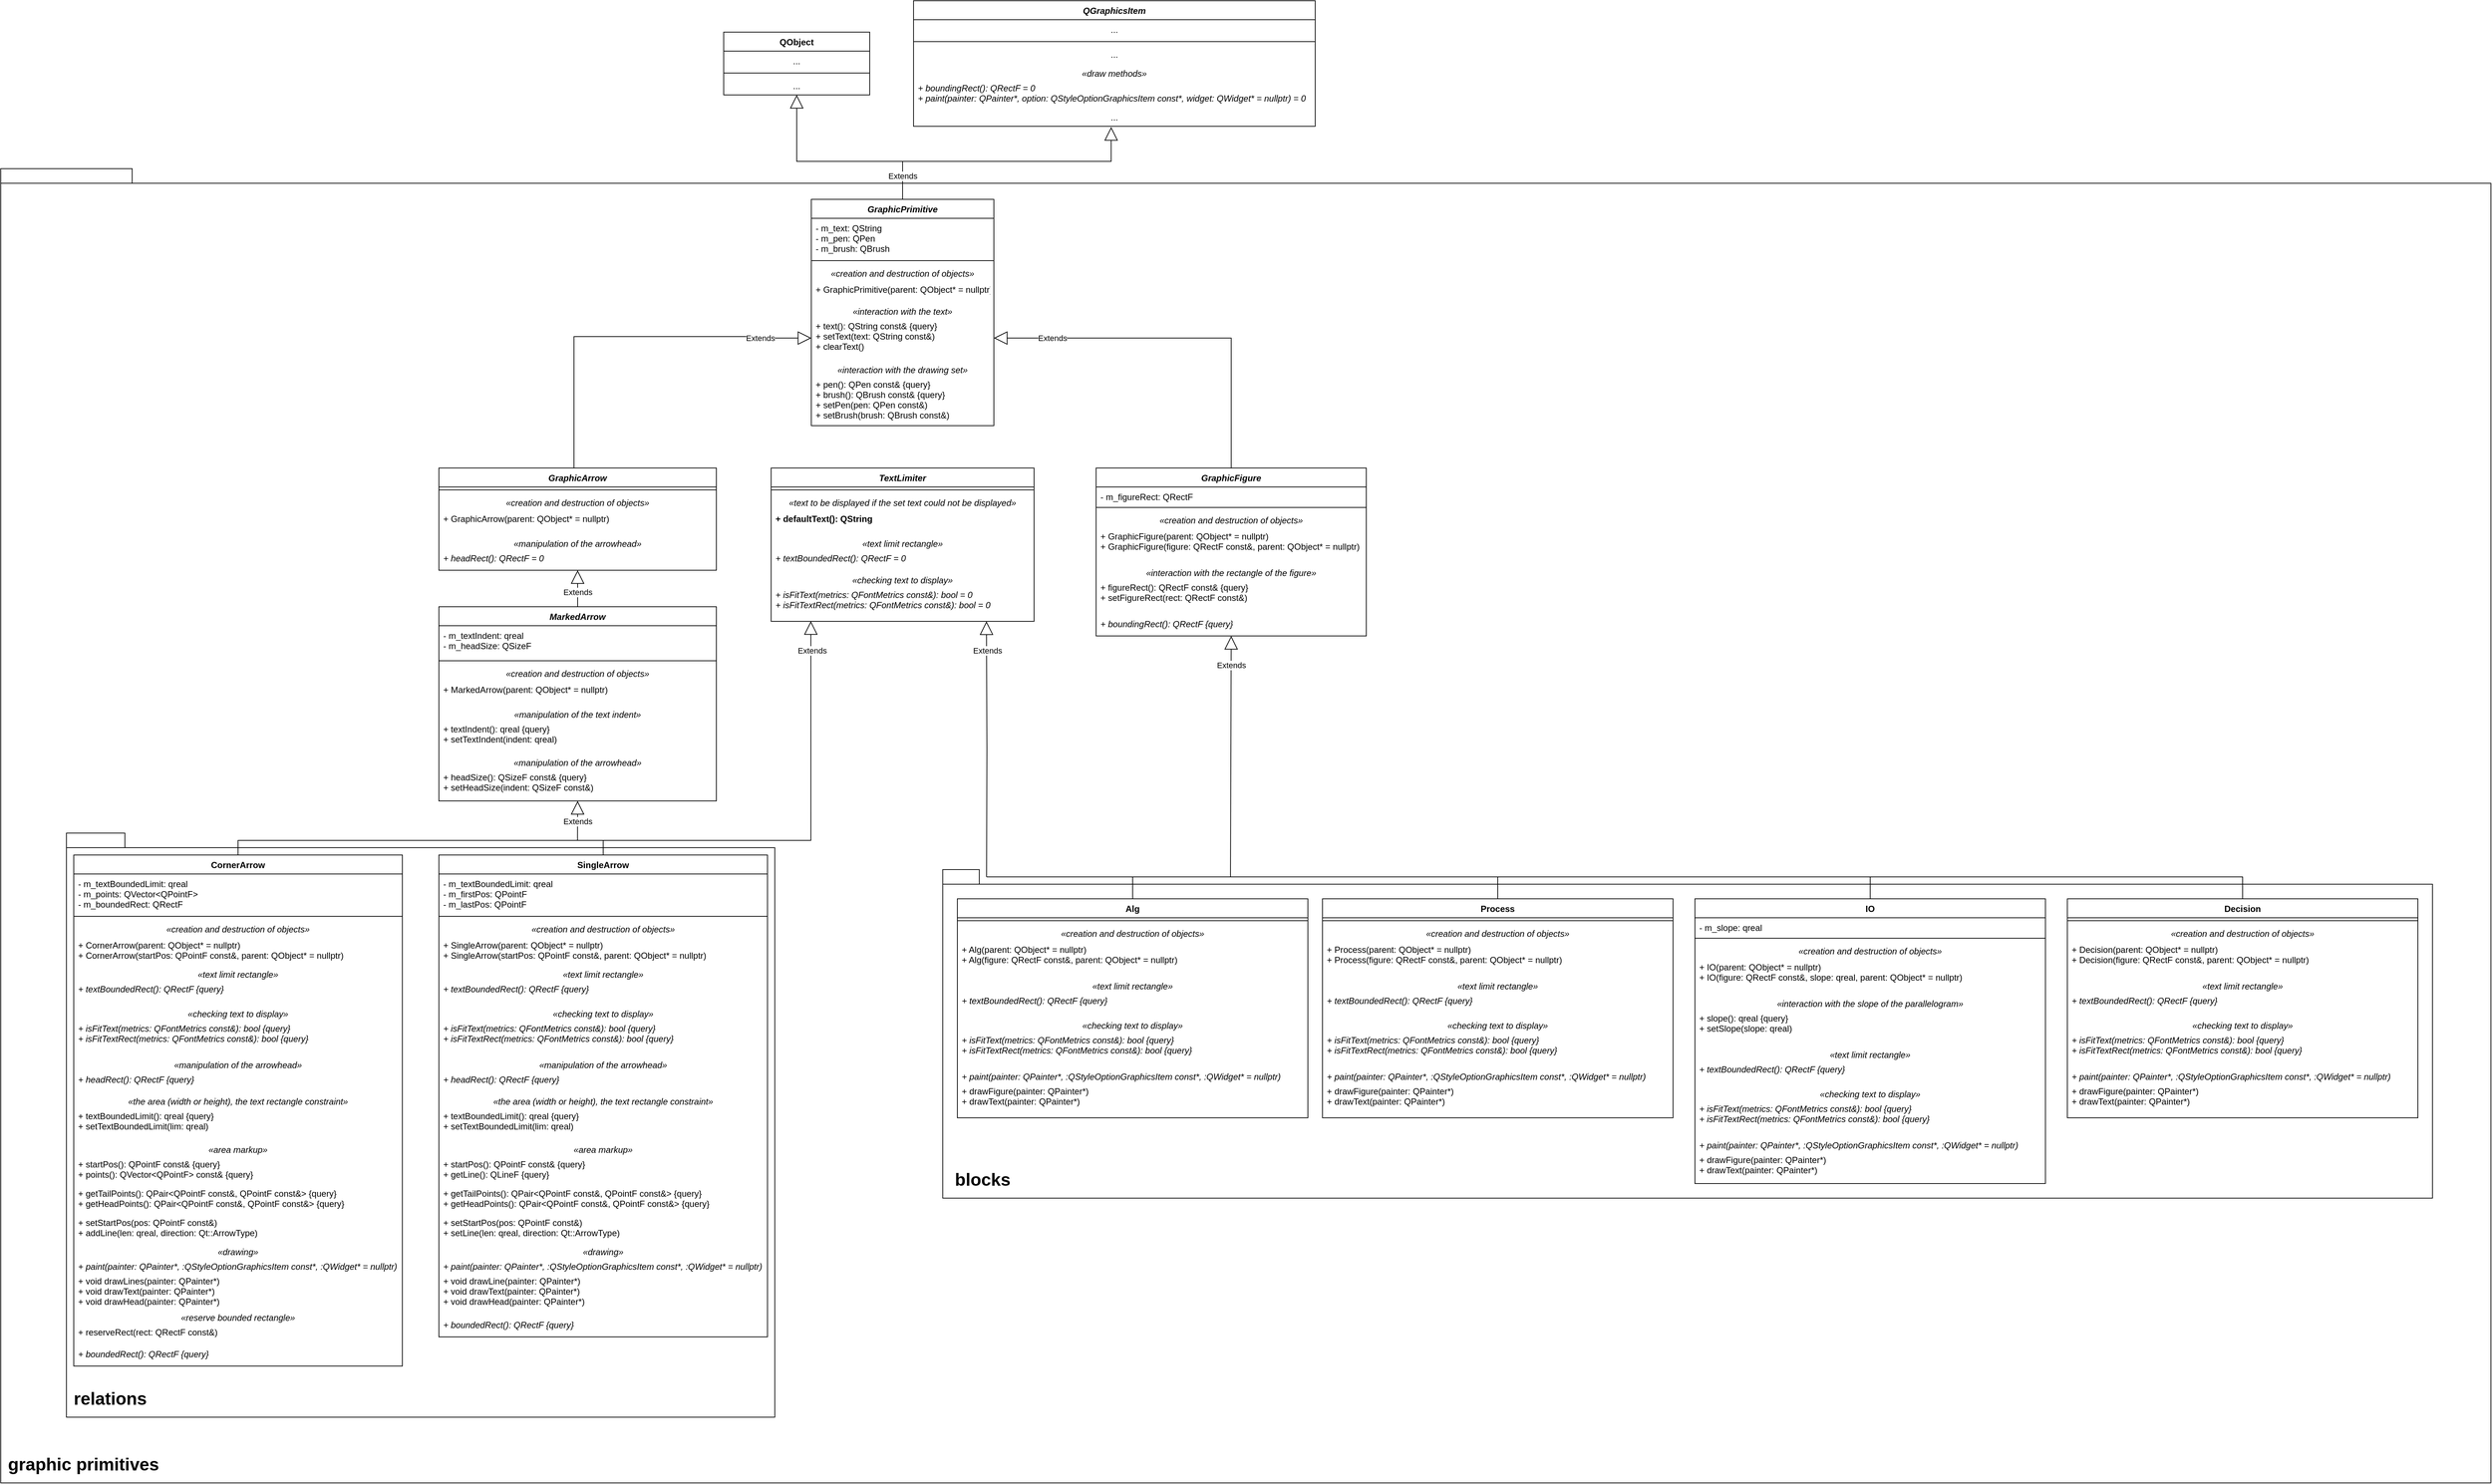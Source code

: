 <mxfile version="17.4.0" type="device"><diagram id="jR3REYUBxA1mMYVtc0mS" name="Page-1"><mxGraphModel dx="2505" dy="-178" grid="1" gridSize="10" guides="1" tooltips="1" connect="1" arrows="1" fold="1" page="1" pageScale="1" pageWidth="850" pageHeight="1100" math="0" shadow="0"><root><mxCell id="0"/><mxCell id="1" parent="0"/><mxCell id="wJDbkdJYyZxehbyzT4NF-244" value="graphic primitives" style="shape=folder;fontStyle=1;spacingTop=10;tabWidth=50;tabHeight=20;tabPosition=left;align=left;verticalAlign=bottom;fontSize=24;html=1;spacing=10;" vertex="1" parent="1"><mxGeometry x="-750" y="1710" width="3410" height="1800" as="geometry"/></mxCell><mxCell id="wJDbkdJYyZxehbyzT4NF-243" value="&amp;nbsp;blocks" style="shape=folder;fontStyle=1;spacingTop=10;tabWidth=50;tabHeight=20;tabPosition=left;html=1;align=left;verticalAlign=bottom;fontSize=24;spacing=10;" vertex="1" parent="1"><mxGeometry x="540" y="2670" width="2040" height="450" as="geometry"/></mxCell><mxCell id="wJDbkdJYyZxehbyzT4NF-242" value="relations" style="shape=folder;fontStyle=1;spacingTop=10;tabWidth=50;tabHeight=20;tabPosition=left;align=left;verticalAlign=bottom;fontSize=24;html=1;spacing=10;" vertex="1" parent="1"><mxGeometry x="-660" y="2620" width="970" height="800" as="geometry"/></mxCell><mxCell id="wJDbkdJYyZxehbyzT4NF-1" value="GraphicPrimitive" style="swimlane;fontStyle=3;align=center;verticalAlign=top;childLayout=stackLayout;horizontal=1;startSize=26;horizontalStack=0;resizeParent=1;resizeParentMax=0;resizeLast=0;collapsible=1;marginBottom=0;rounded=0;" vertex="1" parent="1"><mxGeometry x="360" y="1752" width="250" height="310" as="geometry"/></mxCell><mxCell id="wJDbkdJYyZxehbyzT4NF-2" value="- m_text: QString&#xA;- m_pen: QPen&#xA;- m_brush: QBrush&#xA;" style="text;strokeColor=none;fillColor=none;align=left;verticalAlign=top;spacingLeft=4;spacingRight=4;overflow=hidden;rotatable=0;points=[[0,0.5],[1,0.5]];portConstraint=eastwest;rounded=0;" vertex="1" parent="wJDbkdJYyZxehbyzT4NF-1"><mxGeometry y="26" width="250" height="54" as="geometry"/></mxCell><mxCell id="wJDbkdJYyZxehbyzT4NF-3" value="" style="line;strokeWidth=1;fillColor=none;align=left;verticalAlign=middle;spacingTop=-1;spacingLeft=3;spacingRight=3;rotatable=0;labelPosition=right;points=[];portConstraint=eastwest;rounded=0;" vertex="1" parent="wJDbkdJYyZxehbyzT4NF-1"><mxGeometry y="80" width="250" height="8" as="geometry"/></mxCell><mxCell id="wJDbkdJYyZxehbyzT4NF-4" value="«creation and destruction of objects»" style="text;strokeColor=none;fillColor=none;align=center;verticalAlign=top;spacingLeft=4;spacingRight=4;overflow=hidden;rotatable=0;points=[[0,0.5],[1,0.5]];portConstraint=eastwest;fontStyle=2;rounded=0;" vertex="1" parent="wJDbkdJYyZxehbyzT4NF-1"><mxGeometry y="88" width="250" height="22" as="geometry"/></mxCell><mxCell id="wJDbkdJYyZxehbyzT4NF-5" value="+ GraphicPrimitive(parent: QObject* = nullptr)" style="text;strokeColor=none;fillColor=none;align=left;verticalAlign=top;spacingLeft=4;spacingRight=4;overflow=hidden;rotatable=0;points=[[0,0.5],[1,0.5]];portConstraint=eastwest;rounded=0;" vertex="1" parent="wJDbkdJYyZxehbyzT4NF-1"><mxGeometry y="110" width="250" height="30" as="geometry"/></mxCell><mxCell id="wJDbkdJYyZxehbyzT4NF-6" value="«interaction with the text»" style="text;strokeColor=none;fillColor=none;align=center;verticalAlign=top;spacingLeft=4;spacingRight=4;overflow=hidden;rotatable=0;points=[[0,0.5],[1,0.5]];portConstraint=eastwest;fontStyle=2;rounded=0;" vertex="1" parent="wJDbkdJYyZxehbyzT4NF-1"><mxGeometry y="140" width="250" height="20" as="geometry"/></mxCell><mxCell id="wJDbkdJYyZxehbyzT4NF-7" value="+ text(): QString const&amp; {query}&#xA;+ setText(text: QString const&amp;)&#xA;+ clearText()&#xA;" style="text;strokeColor=none;fillColor=none;align=left;verticalAlign=top;spacingLeft=4;spacingRight=4;overflow=hidden;rotatable=0;points=[[0,0.5],[1,0.5]];portConstraint=eastwest;labelPosition=center;verticalLabelPosition=middle;rounded=0;" vertex="1" parent="wJDbkdJYyZxehbyzT4NF-1"><mxGeometry y="160" width="250" height="60" as="geometry"/></mxCell><mxCell id="wJDbkdJYyZxehbyzT4NF-8" value="«interaction with the drawing set»" style="text;strokeColor=none;fillColor=none;align=center;verticalAlign=top;spacingLeft=4;spacingRight=4;overflow=hidden;rotatable=0;points=[[0,0.5],[1,0.5]];portConstraint=eastwest;fontStyle=2;rounded=0;" vertex="1" parent="wJDbkdJYyZxehbyzT4NF-1"><mxGeometry y="220" width="250" height="20" as="geometry"/></mxCell><mxCell id="wJDbkdJYyZxehbyzT4NF-9" value="+ pen(): QPen const&amp; {query}&#xA;+ brush(): QBrush const&amp; {query}&#xA;+ setPen(pen: QPen const&amp;)&#xA;+ setBrush(brush: QBrush const&amp;)&#xA;" style="text;strokeColor=none;fillColor=none;align=left;verticalAlign=top;spacingLeft=4;spacingRight=4;overflow=hidden;rotatable=0;points=[[0,0.5],[1,0.5]];portConstraint=eastwest;rounded=0;" vertex="1" parent="wJDbkdJYyZxehbyzT4NF-1"><mxGeometry y="240" width="250" height="70" as="geometry"/></mxCell><mxCell id="wJDbkdJYyZxehbyzT4NF-10" value="" style="endArrow=block;endSize=16;endFill=0;html=1;rounded=0;edgeStyle=orthogonalEdgeStyle;exitX=0.5;exitY=0;exitDx=0;exitDy=0;entryX=0.492;entryY=1.038;entryDx=0;entryDy=0;entryPerimeter=0;" edge="1" parent="1" source="wJDbkdJYyZxehbyzT4NF-1" target="wJDbkdJYyZxehbyzT4NF-18"><mxGeometry x="-0.526" width="160" relative="1" as="geometry"><mxPoint x="540" y="1720" as="sourcePoint"/><mxPoint x="770" y="1680" as="targetPoint"/><Array as="points"><mxPoint x="485" y="1700"/><mxPoint x="771" y="1700"/></Array><mxPoint as="offset"/></mxGeometry></mxCell><mxCell id="wJDbkdJYyZxehbyzT4NF-11" value="Extends" style="endArrow=block;endSize=16;endFill=0;html=1;rounded=0;edgeStyle=orthogonalEdgeStyle;exitX=0.5;exitY=0;exitDx=0;exitDy=0;entryX=0.5;entryY=1;entryDx=0;entryDy=0;" edge="1" parent="1" source="wJDbkdJYyZxehbyzT4NF-1" target="wJDbkdJYyZxehbyzT4NF-96"><mxGeometry x="-0.775" width="160" relative="1" as="geometry"><mxPoint x="450" y="1730" as="sourcePoint"/><mxPoint x="340" y="1596" as="targetPoint"/><Array as="points"><mxPoint x="485" y="1700"/><mxPoint x="340" y="1700"/></Array><mxPoint as="offset"/></mxGeometry></mxCell><mxCell id="wJDbkdJYyZxehbyzT4NF-12" value="QGraphicsItem" style="swimlane;fontStyle=3;align=center;verticalAlign=top;childLayout=stackLayout;horizontal=1;startSize=26;horizontalStack=0;resizeParent=1;resizeParentMax=0;resizeLast=0;collapsible=1;marginBottom=0;rounded=0;" vertex="1" parent="1"><mxGeometry x="500" y="1480" width="550" height="172" as="geometry"/></mxCell><mxCell id="wJDbkdJYyZxehbyzT4NF-13" value="..." style="text;strokeColor=none;fillColor=none;align=center;verticalAlign=top;spacingLeft=4;spacingRight=4;overflow=hidden;rotatable=0;points=[[0,0.5],[1,0.5]];portConstraint=eastwest;labelPosition=center;verticalLabelPosition=middle;rounded=0;" vertex="1" parent="wJDbkdJYyZxehbyzT4NF-12"><mxGeometry y="26" width="550" height="26" as="geometry"/></mxCell><mxCell id="wJDbkdJYyZxehbyzT4NF-14" value="" style="line;strokeWidth=1;fillColor=none;align=left;verticalAlign=middle;spacingTop=-1;spacingLeft=3;spacingRight=3;rotatable=0;labelPosition=right;points=[];portConstraint=eastwest;rounded=0;" vertex="1" parent="wJDbkdJYyZxehbyzT4NF-12"><mxGeometry y="52" width="550" height="8" as="geometry"/></mxCell><mxCell id="wJDbkdJYyZxehbyzT4NF-15" value="..." style="text;strokeColor=none;fillColor=none;align=center;verticalAlign=top;spacingLeft=4;spacingRight=4;overflow=hidden;rotatable=0;points=[[0,0.5],[1,0.5]];portConstraint=eastwest;labelPosition=center;verticalLabelPosition=middle;rounded=0;" vertex="1" parent="wJDbkdJYyZxehbyzT4NF-12"><mxGeometry y="60" width="550" height="26" as="geometry"/></mxCell><mxCell id="wJDbkdJYyZxehbyzT4NF-16" value="«draw methods»" style="text;strokeColor=none;fillColor=none;align=center;verticalAlign=top;spacingLeft=4;spacingRight=4;overflow=hidden;rotatable=0;points=[[0,0.5],[1,0.5]];portConstraint=eastwest;fontStyle=2;rounded=0;" vertex="1" parent="wJDbkdJYyZxehbyzT4NF-12"><mxGeometry y="86" width="550" height="20" as="geometry"/></mxCell><mxCell id="wJDbkdJYyZxehbyzT4NF-17" value="+ boundingRect(): QRectF = 0&#xA;+ paint(painter: QPainter*, option: QStyleOptionGraphicsItem const*, widget: QWidget* = nullptr) = 0&#xA;" style="text;strokeColor=none;fillColor=none;align=left;verticalAlign=top;spacingLeft=4;spacingRight=4;overflow=hidden;rotatable=0;points=[[0,0.5],[1,0.5]];portConstraint=eastwest;fontStyle=2;rounded=0;" vertex="1" parent="wJDbkdJYyZxehbyzT4NF-12"><mxGeometry y="106" width="550" height="40" as="geometry"/></mxCell><mxCell id="wJDbkdJYyZxehbyzT4NF-18" value="..." style="text;strokeColor=none;fillColor=none;align=center;verticalAlign=top;spacingLeft=4;spacingRight=4;overflow=hidden;rotatable=0;points=[[0,0.5],[1,0.5]];portConstraint=eastwest;labelPosition=center;verticalLabelPosition=middle;rounded=0;" vertex="1" parent="wJDbkdJYyZxehbyzT4NF-12"><mxGeometry y="146" width="550" height="26" as="geometry"/></mxCell><mxCell id="wJDbkdJYyZxehbyzT4NF-19" value="GraphicFigure" style="swimlane;fontStyle=3;align=center;verticalAlign=top;childLayout=stackLayout;horizontal=1;startSize=26;horizontalStack=0;resizeParent=1;resizeParentMax=0;resizeLast=0;collapsible=1;marginBottom=0;rounded=0;" vertex="1" parent="1"><mxGeometry x="750" y="2120" width="370" height="230" as="geometry"/></mxCell><mxCell id="wJDbkdJYyZxehbyzT4NF-20" value="- m_figureRect: QRectF&#xA;" style="text;strokeColor=none;fillColor=none;align=left;verticalAlign=top;spacingLeft=4;spacingRight=4;overflow=hidden;rotatable=0;points=[[0,0.5],[1,0.5]];portConstraint=eastwest;rounded=0;" vertex="1" parent="wJDbkdJYyZxehbyzT4NF-19"><mxGeometry y="26" width="370" height="24" as="geometry"/></mxCell><mxCell id="wJDbkdJYyZxehbyzT4NF-21" value="" style="line;strokeWidth=1;fillColor=none;align=left;verticalAlign=middle;spacingTop=-1;spacingLeft=3;spacingRight=3;rotatable=0;labelPosition=right;points=[];portConstraint=eastwest;rounded=0;" vertex="1" parent="wJDbkdJYyZxehbyzT4NF-19"><mxGeometry y="50" width="370" height="8" as="geometry"/></mxCell><mxCell id="wJDbkdJYyZxehbyzT4NF-22" value="«creation and destruction of objects»" style="text;strokeColor=none;fillColor=none;align=center;verticalAlign=top;spacingLeft=4;spacingRight=4;overflow=hidden;rotatable=0;points=[[0,0.5],[1,0.5]];portConstraint=eastwest;fontStyle=2;rounded=0;" vertex="1" parent="wJDbkdJYyZxehbyzT4NF-19"><mxGeometry y="58" width="370" height="22" as="geometry"/></mxCell><mxCell id="wJDbkdJYyZxehbyzT4NF-23" value="+ GraphicFigure(parent: QObject* = nullptr)&#xA;+ GraphicFigure(figure: QRectF const&amp;, parent: QObject* = nullptr)" style="text;strokeColor=none;fillColor=none;align=left;verticalAlign=top;spacingLeft=4;spacingRight=4;overflow=hidden;rotatable=0;points=[[0,0.5],[1,0.5]];portConstraint=eastwest;fontStyle=0;rounded=0;" vertex="1" parent="wJDbkdJYyZxehbyzT4NF-19"><mxGeometry y="80" width="370" height="50" as="geometry"/></mxCell><mxCell id="wJDbkdJYyZxehbyzT4NF-24" value="«interaction with the rectangle of the figure»" style="text;strokeColor=none;fillColor=none;align=center;verticalAlign=top;spacingLeft=4;spacingRight=4;overflow=hidden;rotatable=0;points=[[0,0.5],[1,0.5]];portConstraint=eastwest;fontStyle=2;rounded=0;" vertex="1" parent="wJDbkdJYyZxehbyzT4NF-19"><mxGeometry y="130" width="370" height="20" as="geometry"/></mxCell><mxCell id="wJDbkdJYyZxehbyzT4NF-25" value="+ figureRect(): QRectF const&amp; {query}&#xA;+ setFigureRect(rect: QRectF const&amp;)&#xA;" style="text;strokeColor=none;fillColor=none;align=left;verticalAlign=top;spacingLeft=4;spacingRight=4;overflow=hidden;rotatable=0;points=[[0,0.5],[1,0.5]];portConstraint=eastwest;labelPosition=center;verticalLabelPosition=middle;rounded=0;" vertex="1" parent="wJDbkdJYyZxehbyzT4NF-19"><mxGeometry y="150" width="370" height="50" as="geometry"/></mxCell><mxCell id="wJDbkdJYyZxehbyzT4NF-26" value="+ boundingRect(): QRectF {query}" style="text;strokeColor=none;fillColor=none;align=left;verticalAlign=top;spacingLeft=4;spacingRight=4;overflow=hidden;rotatable=0;points=[[0,0.5],[1,0.5]];portConstraint=eastwest;rounded=0;fontStyle=2" vertex="1" parent="wJDbkdJYyZxehbyzT4NF-19"><mxGeometry y="200" width="370" height="30" as="geometry"/></mxCell><mxCell id="wJDbkdJYyZxehbyzT4NF-27" value="Extends" style="endArrow=block;endSize=16;endFill=0;html=1;rounded=0;exitX=0.5;exitY=0;exitDx=0;exitDy=0;edgeStyle=orthogonalEdgeStyle;entryX=1;entryY=0.5;entryDx=0;entryDy=0;" edge="1" parent="1" source="wJDbkdJYyZxehbyzT4NF-19" target="wJDbkdJYyZxehbyzT4NF-7"><mxGeometry x="0.682" width="160" relative="1" as="geometry"><mxPoint x="550" y="2086" as="sourcePoint"/><mxPoint x="690" y="1940" as="targetPoint"/><Array as="points"><mxPoint x="935" y="1942"/></Array><mxPoint as="offset"/></mxGeometry></mxCell><mxCell id="wJDbkdJYyZxehbyzT4NF-28" value="TextLimiter" style="swimlane;fontStyle=3;align=center;verticalAlign=top;childLayout=stackLayout;horizontal=1;startSize=26;horizontalStack=0;resizeParent=1;resizeParentMax=0;resizeLast=0;collapsible=1;marginBottom=0;rounded=0;" vertex="1" parent="1"><mxGeometry x="305" y="2120" width="360" height="210" as="geometry"/></mxCell><mxCell id="wJDbkdJYyZxehbyzT4NF-29" value="" style="line;strokeWidth=1;fillColor=none;align=left;verticalAlign=middle;spacingTop=-1;spacingLeft=3;spacingRight=3;rotatable=0;labelPosition=right;points=[];portConstraint=eastwest;rounded=0;" vertex="1" parent="wJDbkdJYyZxehbyzT4NF-28"><mxGeometry y="26" width="360" height="8" as="geometry"/></mxCell><mxCell id="wJDbkdJYyZxehbyzT4NF-30" value="«text to be displayed if the set text could not be displayed»" style="text;strokeColor=none;fillColor=none;align=center;verticalAlign=top;spacingLeft=4;spacingRight=4;overflow=hidden;rotatable=0;points=[[0,0.5],[1,0.5]];portConstraint=eastwest;fontStyle=2;rounded=0;" vertex="1" parent="wJDbkdJYyZxehbyzT4NF-28"><mxGeometry y="34" width="360" height="22" as="geometry"/></mxCell><mxCell id="wJDbkdJYyZxehbyzT4NF-31" value="+ defaultText(): QString" style="text;strokeColor=none;fillColor=none;align=left;verticalAlign=top;spacingLeft=4;spacingRight=4;overflow=hidden;rotatable=0;points=[[0,0.5],[1,0.5]];portConstraint=eastwest;fontStyle=1;rounded=0;" vertex="1" parent="wJDbkdJYyZxehbyzT4NF-28"><mxGeometry y="56" width="360" height="34" as="geometry"/></mxCell><mxCell id="wJDbkdJYyZxehbyzT4NF-32" value="«text limit rectangle»" style="text;strokeColor=none;fillColor=none;align=center;verticalAlign=top;spacingLeft=4;spacingRight=4;overflow=hidden;rotatable=0;points=[[0,0.5],[1,0.5]];portConstraint=eastwest;fontStyle=2;rounded=0;" vertex="1" parent="wJDbkdJYyZxehbyzT4NF-28"><mxGeometry y="90" width="360" height="20" as="geometry"/></mxCell><mxCell id="wJDbkdJYyZxehbyzT4NF-33" value="+ textBoundedRect(): QRectF = 0" style="text;strokeColor=none;fillColor=none;align=left;verticalAlign=top;spacingLeft=4;spacingRight=4;overflow=hidden;rotatable=0;points=[[0,0.5],[1,0.5]];portConstraint=eastwest;fontStyle=2;rounded=0;" vertex="1" parent="wJDbkdJYyZxehbyzT4NF-28"><mxGeometry y="110" width="360" height="30" as="geometry"/></mxCell><mxCell id="wJDbkdJYyZxehbyzT4NF-34" value="«checking text to display»" style="text;strokeColor=none;fillColor=none;align=center;verticalAlign=top;spacingLeft=4;spacingRight=4;overflow=hidden;rotatable=0;points=[[0,0.5],[1,0.5]];portConstraint=eastwest;fontStyle=2;rounded=0;" vertex="1" parent="wJDbkdJYyZxehbyzT4NF-28"><mxGeometry y="140" width="360" height="20" as="geometry"/></mxCell><mxCell id="wJDbkdJYyZxehbyzT4NF-35" value="+ isFitText(metrics: QFontMetrics const&amp;): bool = 0&#xA;+ isFitTextRect(metrics: QFontMetrics const&amp;): bool = 0" style="text;strokeColor=none;fillColor=none;align=left;verticalAlign=top;spacingLeft=4;spacingRight=4;overflow=hidden;rotatable=0;points=[[0,0.5],[1,0.5]];portConstraint=eastwest;labelPosition=center;verticalLabelPosition=middle;fontStyle=2;rounded=0;" vertex="1" parent="wJDbkdJYyZxehbyzT4NF-28"><mxGeometry y="160" width="360" height="50" as="geometry"/></mxCell><mxCell id="wJDbkdJYyZxehbyzT4NF-36" value="Process" style="swimlane;fontStyle=1;align=center;verticalAlign=top;childLayout=stackLayout;horizontal=1;startSize=26;horizontalStack=0;resizeParent=1;resizeParentMax=0;resizeLast=0;collapsible=1;marginBottom=0;rounded=0;" vertex="1" parent="1"><mxGeometry x="1060" y="2710" width="480" height="300" as="geometry"/></mxCell><mxCell id="wJDbkdJYyZxehbyzT4NF-37" value="" style="line;strokeWidth=1;fillColor=none;align=left;verticalAlign=middle;spacingTop=-1;spacingLeft=3;spacingRight=3;rotatable=0;labelPosition=right;points=[];portConstraint=eastwest;rounded=0;" vertex="1" parent="wJDbkdJYyZxehbyzT4NF-36"><mxGeometry y="26" width="480" height="8" as="geometry"/></mxCell><mxCell id="wJDbkdJYyZxehbyzT4NF-38" value="«creation and destruction of objects»" style="text;strokeColor=none;fillColor=none;align=center;verticalAlign=top;spacingLeft=4;spacingRight=4;overflow=hidden;rotatable=0;points=[[0,0.5],[1,0.5]];portConstraint=eastwest;fontStyle=2;rounded=0;" vertex="1" parent="wJDbkdJYyZxehbyzT4NF-36"><mxGeometry y="34" width="480" height="22" as="geometry"/></mxCell><mxCell id="wJDbkdJYyZxehbyzT4NF-39" value="+ Process(parent: QObject* = nullptr)&#xA;+ Process(figure: QRectF const&amp;, parent: QObject* = nullptr)" style="text;strokeColor=none;fillColor=none;align=left;verticalAlign=top;spacingLeft=4;spacingRight=4;overflow=hidden;rotatable=0;points=[[0,0.5],[1,0.5]];portConstraint=eastwest;fontStyle=0;rounded=0;" vertex="1" parent="wJDbkdJYyZxehbyzT4NF-36"><mxGeometry y="56" width="480" height="50" as="geometry"/></mxCell><mxCell id="wJDbkdJYyZxehbyzT4NF-40" value="«text limit rectangle»" style="text;strokeColor=none;fillColor=none;align=center;verticalAlign=top;spacingLeft=4;spacingRight=4;overflow=hidden;rotatable=0;points=[[0,0.5],[1,0.5]];portConstraint=eastwest;fontStyle=2;rounded=0;" vertex="1" parent="wJDbkdJYyZxehbyzT4NF-36"><mxGeometry y="106" width="480" height="20" as="geometry"/></mxCell><mxCell id="wJDbkdJYyZxehbyzT4NF-41" value="+ textBoundedRect(): QRectF {query}" style="text;strokeColor=none;fillColor=none;align=left;verticalAlign=top;spacingLeft=4;spacingRight=4;overflow=hidden;rotatable=0;points=[[0,0.5],[1,0.5]];portConstraint=eastwest;labelPosition=center;verticalLabelPosition=middle;rounded=0;fontStyle=2" vertex="1" parent="wJDbkdJYyZxehbyzT4NF-36"><mxGeometry y="126" width="480" height="34" as="geometry"/></mxCell><mxCell id="wJDbkdJYyZxehbyzT4NF-42" value="«checking text to display»" style="text;strokeColor=none;fillColor=none;align=center;verticalAlign=top;spacingLeft=4;spacingRight=4;overflow=hidden;rotatable=0;points=[[0,0.5],[1,0.5]];portConstraint=eastwest;fontStyle=2;rounded=0;" vertex="1" parent="wJDbkdJYyZxehbyzT4NF-36"><mxGeometry y="160" width="480" height="20" as="geometry"/></mxCell><mxCell id="wJDbkdJYyZxehbyzT4NF-43" value="+ isFitText(metrics: QFontMetrics const&amp;): bool {query}&#xA;+ isFitTextRect(metrics: QFontMetrics const&amp;): bool {query}" style="text;strokeColor=none;fillColor=none;align=left;verticalAlign=top;spacingLeft=4;spacingRight=4;overflow=hidden;rotatable=0;points=[[0,0.5],[1,0.5]];portConstraint=eastwest;labelPosition=center;verticalLabelPosition=middle;fontStyle=2;rounded=0;" vertex="1" parent="wJDbkdJYyZxehbyzT4NF-36"><mxGeometry y="180" width="480" height="50" as="geometry"/></mxCell><mxCell id="wJDbkdJYyZxehbyzT4NF-177" value="+ paint(painter: QPainter*, :QStyleOptionGraphicsItem const*, :QWidget* = nullptr)" style="text;strokeColor=none;fillColor=none;align=left;verticalAlign=top;spacingLeft=4;spacingRight=4;overflow=hidden;rotatable=0;points=[[0,0.5],[1,0.5]];portConstraint=eastwest;labelPosition=center;verticalLabelPosition=middle;fontStyle=2;rounded=0;" vertex="1" parent="wJDbkdJYyZxehbyzT4NF-36"><mxGeometry y="230" width="480" height="20" as="geometry"/></mxCell><mxCell id="wJDbkdJYyZxehbyzT4NF-176" value="+ drawFigure(painter: QPainter*)&#xA;+ drawText(painter: QPainter*)&#xA;" style="text;strokeColor=none;fillColor=none;align=left;verticalAlign=top;spacingLeft=4;spacingRight=4;overflow=hidden;rotatable=0;points=[[0,0.5],[1,0.5]];portConstraint=eastwest;labelPosition=center;verticalLabelPosition=middle;fontStyle=0;rounded=0;" vertex="1" parent="wJDbkdJYyZxehbyzT4NF-36"><mxGeometry y="250" width="480" height="50" as="geometry"/></mxCell><mxCell id="wJDbkdJYyZxehbyzT4NF-45" value="IO" style="swimlane;fontStyle=1;align=center;verticalAlign=top;childLayout=stackLayout;horizontal=1;startSize=26;horizontalStack=0;resizeParent=1;resizeParentMax=0;resizeLast=0;collapsible=1;marginBottom=0;rounded=0;" vertex="1" parent="1"><mxGeometry x="1570" y="2710" width="480" height="390" as="geometry"/></mxCell><mxCell id="wJDbkdJYyZxehbyzT4NF-46" value="- m_slope: qreal" style="text;strokeColor=none;fillColor=none;align=left;verticalAlign=top;spacingLeft=4;spacingRight=4;overflow=hidden;rotatable=0;points=[[0,0.5],[1,0.5]];portConstraint=eastwest;fontStyle=0;rounded=0;" vertex="1" parent="wJDbkdJYyZxehbyzT4NF-45"><mxGeometry y="26" width="480" height="24" as="geometry"/></mxCell><mxCell id="wJDbkdJYyZxehbyzT4NF-47" value="" style="line;strokeWidth=1;fillColor=none;align=left;verticalAlign=middle;spacingTop=-1;spacingLeft=3;spacingRight=3;rotatable=0;labelPosition=right;points=[];portConstraint=eastwest;rounded=0;" vertex="1" parent="wJDbkdJYyZxehbyzT4NF-45"><mxGeometry y="50" width="480" height="8" as="geometry"/></mxCell><mxCell id="wJDbkdJYyZxehbyzT4NF-48" value="«creation and destruction of objects»" style="text;strokeColor=none;fillColor=none;align=center;verticalAlign=top;spacingLeft=4;spacingRight=4;overflow=hidden;rotatable=0;points=[[0,0.5],[1,0.5]];portConstraint=eastwest;fontStyle=2;rounded=0;" vertex="1" parent="wJDbkdJYyZxehbyzT4NF-45"><mxGeometry y="58" width="480" height="22" as="geometry"/></mxCell><mxCell id="wJDbkdJYyZxehbyzT4NF-49" value="+ IO(parent: QObject* = nullptr)&#xA;+ IO(figure: QRectF const&amp;, slope: qreal, parent: QObject* = nullptr)" style="text;strokeColor=none;fillColor=none;align=left;verticalAlign=top;spacingLeft=4;spacingRight=4;overflow=hidden;rotatable=0;points=[[0,0.5],[1,0.5]];portConstraint=eastwest;fontStyle=0;rounded=0;" vertex="1" parent="wJDbkdJYyZxehbyzT4NF-45"><mxGeometry y="80" width="480" height="50" as="geometry"/></mxCell><mxCell id="wJDbkdJYyZxehbyzT4NF-50" value="«interaction with the slope of the parallelogram»" style="text;strokeColor=none;fillColor=none;align=center;verticalAlign=top;spacingLeft=4;spacingRight=4;overflow=hidden;rotatable=0;points=[[0,0.5],[1,0.5]];portConstraint=eastwest;fontStyle=2;rounded=0;" vertex="1" parent="wJDbkdJYyZxehbyzT4NF-45"><mxGeometry y="130" width="480" height="20" as="geometry"/></mxCell><mxCell id="wJDbkdJYyZxehbyzT4NF-51" value="+ slope(): qreal {query}&#xA;+ setSlope(slope: qreal)&#xA;" style="text;strokeColor=none;fillColor=none;align=left;verticalAlign=top;spacingLeft=4;spacingRight=4;overflow=hidden;rotatable=0;points=[[0,0.5],[1,0.5]];portConstraint=eastwest;labelPosition=center;verticalLabelPosition=middle;rounded=0;" vertex="1" parent="wJDbkdJYyZxehbyzT4NF-45"><mxGeometry y="150" width="480" height="50" as="geometry"/></mxCell><mxCell id="wJDbkdJYyZxehbyzT4NF-52" value="«text limit rectangle»" style="text;strokeColor=none;fillColor=none;align=center;verticalAlign=top;spacingLeft=4;spacingRight=4;overflow=hidden;rotatable=0;points=[[0,0.5],[1,0.5]];portConstraint=eastwest;fontStyle=2;rounded=0;" vertex="1" parent="wJDbkdJYyZxehbyzT4NF-45"><mxGeometry y="200" width="480" height="20" as="geometry"/></mxCell><mxCell id="wJDbkdJYyZxehbyzT4NF-53" value="+ textBoundedRect(): QRectF {query}" style="text;strokeColor=none;fillColor=none;align=left;verticalAlign=top;spacingLeft=4;spacingRight=4;overflow=hidden;rotatable=0;points=[[0,0.5],[1,0.5]];portConstraint=eastwest;labelPosition=center;verticalLabelPosition=middle;rounded=0;fontStyle=2" vertex="1" parent="wJDbkdJYyZxehbyzT4NF-45"><mxGeometry y="220" width="480" height="34" as="geometry"/></mxCell><mxCell id="wJDbkdJYyZxehbyzT4NF-54" value="«checking text to display»" style="text;strokeColor=none;fillColor=none;align=center;verticalAlign=top;spacingLeft=4;spacingRight=4;overflow=hidden;rotatable=0;points=[[0,0.5],[1,0.5]];portConstraint=eastwest;fontStyle=2;rounded=0;" vertex="1" parent="wJDbkdJYyZxehbyzT4NF-45"><mxGeometry y="254" width="480" height="20" as="geometry"/></mxCell><mxCell id="wJDbkdJYyZxehbyzT4NF-55" value="+ isFitText(metrics: QFontMetrics const&amp;): bool {query}&#xA;+ isFitTextRect(metrics: QFontMetrics const&amp;): bool {query}" style="text;strokeColor=none;fillColor=none;align=left;verticalAlign=top;spacingLeft=4;spacingRight=4;overflow=hidden;rotatable=0;points=[[0,0.5],[1,0.5]];portConstraint=eastwest;labelPosition=center;verticalLabelPosition=middle;fontStyle=2;rounded=0;" vertex="1" parent="wJDbkdJYyZxehbyzT4NF-45"><mxGeometry y="274" width="480" height="50" as="geometry"/></mxCell><mxCell id="wJDbkdJYyZxehbyzT4NF-175" value="+ paint(painter: QPainter*, :QStyleOptionGraphicsItem const*, :QWidget* = nullptr)" style="text;strokeColor=none;fillColor=none;align=left;verticalAlign=top;spacingLeft=4;spacingRight=4;overflow=hidden;rotatable=0;points=[[0,0.5],[1,0.5]];portConstraint=eastwest;labelPosition=center;verticalLabelPosition=middle;fontStyle=2;rounded=0;" vertex="1" parent="wJDbkdJYyZxehbyzT4NF-45"><mxGeometry y="324" width="480" height="20" as="geometry"/></mxCell><mxCell id="wJDbkdJYyZxehbyzT4NF-174" value="+ drawFigure(painter: QPainter*)&#xA;+ drawText(painter: QPainter*)&#xA;" style="text;strokeColor=none;fillColor=none;align=left;verticalAlign=top;spacingLeft=4;spacingRight=4;overflow=hidden;rotatable=0;points=[[0,0.5],[1,0.5]];portConstraint=eastwest;labelPosition=center;verticalLabelPosition=middle;fontStyle=0;rounded=0;" vertex="1" parent="wJDbkdJYyZxehbyzT4NF-45"><mxGeometry y="344" width="480" height="46" as="geometry"/></mxCell><mxCell id="wJDbkdJYyZxehbyzT4NF-57" value="Decision" style="swimlane;fontStyle=1;align=center;verticalAlign=top;childLayout=stackLayout;horizontal=1;startSize=26;horizontalStack=0;resizeParent=1;resizeParentMax=0;resizeLast=0;collapsible=1;marginBottom=0;rounded=0;" vertex="1" parent="1"><mxGeometry x="2080" y="2710" width="480" height="300" as="geometry"/></mxCell><mxCell id="wJDbkdJYyZxehbyzT4NF-58" value="" style="line;strokeWidth=1;fillColor=none;align=left;verticalAlign=middle;spacingTop=-1;spacingLeft=3;spacingRight=3;rotatable=0;labelPosition=right;points=[];portConstraint=eastwest;rounded=0;" vertex="1" parent="wJDbkdJYyZxehbyzT4NF-57"><mxGeometry y="26" width="480" height="8" as="geometry"/></mxCell><mxCell id="wJDbkdJYyZxehbyzT4NF-59" value="«creation and destruction of objects»" style="text;strokeColor=none;fillColor=none;align=center;verticalAlign=top;spacingLeft=4;spacingRight=4;overflow=hidden;rotatable=0;points=[[0,0.5],[1,0.5]];portConstraint=eastwest;fontStyle=2;rounded=0;" vertex="1" parent="wJDbkdJYyZxehbyzT4NF-57"><mxGeometry y="34" width="480" height="22" as="geometry"/></mxCell><mxCell id="wJDbkdJYyZxehbyzT4NF-60" value="+ Decision(parent: QObject* = nullptr)&#xA;+ Decision(figure: QRectF const&amp;, parent: QObject* = nullptr)" style="text;strokeColor=none;fillColor=none;align=left;verticalAlign=top;spacingLeft=4;spacingRight=4;overflow=hidden;rotatable=0;points=[[0,0.5],[1,0.5]];portConstraint=eastwest;fontStyle=0;rounded=0;" vertex="1" parent="wJDbkdJYyZxehbyzT4NF-57"><mxGeometry y="56" width="480" height="50" as="geometry"/></mxCell><mxCell id="wJDbkdJYyZxehbyzT4NF-61" value="«text limit rectangle»" style="text;strokeColor=none;fillColor=none;align=center;verticalAlign=top;spacingLeft=4;spacingRight=4;overflow=hidden;rotatable=0;points=[[0,0.5],[1,0.5]];portConstraint=eastwest;fontStyle=2;rounded=0;" vertex="1" parent="wJDbkdJYyZxehbyzT4NF-57"><mxGeometry y="106" width="480" height="20" as="geometry"/></mxCell><mxCell id="wJDbkdJYyZxehbyzT4NF-62" value="+ textBoundedRect(): QRectF {query}" style="text;strokeColor=none;fillColor=none;align=left;verticalAlign=top;spacingLeft=4;spacingRight=4;overflow=hidden;rotatable=0;points=[[0,0.5],[1,0.5]];portConstraint=eastwest;labelPosition=center;verticalLabelPosition=middle;rounded=0;fontStyle=2" vertex="1" parent="wJDbkdJYyZxehbyzT4NF-57"><mxGeometry y="126" width="480" height="34" as="geometry"/></mxCell><mxCell id="wJDbkdJYyZxehbyzT4NF-63" value="«checking text to display»" style="text;strokeColor=none;fillColor=none;align=center;verticalAlign=top;spacingLeft=4;spacingRight=4;overflow=hidden;rotatable=0;points=[[0,0.5],[1,0.5]];portConstraint=eastwest;fontStyle=2;rounded=0;" vertex="1" parent="wJDbkdJYyZxehbyzT4NF-57"><mxGeometry y="160" width="480" height="20" as="geometry"/></mxCell><mxCell id="wJDbkdJYyZxehbyzT4NF-64" value="+ isFitText(metrics: QFontMetrics const&amp;): bool {query}&#xA;+ isFitTextRect(metrics: QFontMetrics const&amp;): bool {query}" style="text;strokeColor=none;fillColor=none;align=left;verticalAlign=top;spacingLeft=4;spacingRight=4;overflow=hidden;rotatable=0;points=[[0,0.5],[1,0.5]];portConstraint=eastwest;labelPosition=center;verticalLabelPosition=middle;fontStyle=2;rounded=0;" vertex="1" parent="wJDbkdJYyZxehbyzT4NF-57"><mxGeometry y="180" width="480" height="50" as="geometry"/></mxCell><mxCell id="wJDbkdJYyZxehbyzT4NF-173" value="+ paint(painter: QPainter*, :QStyleOptionGraphicsItem const*, :QWidget* = nullptr)" style="text;strokeColor=none;fillColor=none;align=left;verticalAlign=top;spacingLeft=4;spacingRight=4;overflow=hidden;rotatable=0;points=[[0,0.5],[1,0.5]];portConstraint=eastwest;labelPosition=center;verticalLabelPosition=middle;fontStyle=2;rounded=0;" vertex="1" parent="wJDbkdJYyZxehbyzT4NF-57"><mxGeometry y="230" width="480" height="20" as="geometry"/></mxCell><mxCell id="wJDbkdJYyZxehbyzT4NF-65" value="+ drawFigure(painter: QPainter*)&#xA;+ drawText(painter: QPainter*)&#xA;" style="text;strokeColor=none;fillColor=none;align=left;verticalAlign=top;spacingLeft=4;spacingRight=4;overflow=hidden;rotatable=0;points=[[0,0.5],[1,0.5]];portConstraint=eastwest;labelPosition=center;verticalLabelPosition=middle;fontStyle=0;rounded=0;" vertex="1" parent="wJDbkdJYyZxehbyzT4NF-57"><mxGeometry y="250" width="480" height="50" as="geometry"/></mxCell><mxCell id="wJDbkdJYyZxehbyzT4NF-66" value="Alg" style="swimlane;fontStyle=1;align=center;verticalAlign=top;childLayout=stackLayout;horizontal=1;startSize=26;horizontalStack=0;resizeParent=1;resizeParentMax=0;resizeLast=0;collapsible=1;marginBottom=0;rounded=0;" vertex="1" parent="1"><mxGeometry x="560" y="2710" width="480" height="300" as="geometry"/></mxCell><mxCell id="wJDbkdJYyZxehbyzT4NF-67" value="" style="line;strokeWidth=1;fillColor=none;align=left;verticalAlign=middle;spacingTop=-1;spacingLeft=3;spacingRight=3;rotatable=0;labelPosition=right;points=[];portConstraint=eastwest;rounded=0;" vertex="1" parent="wJDbkdJYyZxehbyzT4NF-66"><mxGeometry y="26" width="480" height="8" as="geometry"/></mxCell><mxCell id="wJDbkdJYyZxehbyzT4NF-68" value="«creation and destruction of objects»" style="text;strokeColor=none;fillColor=none;align=center;verticalAlign=top;spacingLeft=4;spacingRight=4;overflow=hidden;rotatable=0;points=[[0,0.5],[1,0.5]];portConstraint=eastwest;fontStyle=2;rounded=0;" vertex="1" parent="wJDbkdJYyZxehbyzT4NF-66"><mxGeometry y="34" width="480" height="22" as="geometry"/></mxCell><mxCell id="wJDbkdJYyZxehbyzT4NF-69" value="+ Alg(parent: QObject* = nullptr)&#xA;+ Alg(figure: QRectF const&amp;, parent: QObject* = nullptr)" style="text;strokeColor=none;fillColor=none;align=left;verticalAlign=top;spacingLeft=4;spacingRight=4;overflow=hidden;rotatable=0;points=[[0,0.5],[1,0.5]];portConstraint=eastwest;fontStyle=0;rounded=0;" vertex="1" parent="wJDbkdJYyZxehbyzT4NF-66"><mxGeometry y="56" width="480" height="50" as="geometry"/></mxCell><mxCell id="wJDbkdJYyZxehbyzT4NF-70" value="«text limit rectangle»" style="text;strokeColor=none;fillColor=none;align=center;verticalAlign=top;spacingLeft=4;spacingRight=4;overflow=hidden;rotatable=0;points=[[0,0.5],[1,0.5]];portConstraint=eastwest;fontStyle=2;rounded=0;" vertex="1" parent="wJDbkdJYyZxehbyzT4NF-66"><mxGeometry y="106" width="480" height="20" as="geometry"/></mxCell><mxCell id="wJDbkdJYyZxehbyzT4NF-71" value="+ textBoundedRect(): QRectF {query}" style="text;strokeColor=none;fillColor=none;align=left;verticalAlign=top;spacingLeft=4;spacingRight=4;overflow=hidden;rotatable=0;points=[[0,0.5],[1,0.5]];portConstraint=eastwest;labelPosition=center;verticalLabelPosition=middle;rounded=0;fontStyle=2" vertex="1" parent="wJDbkdJYyZxehbyzT4NF-66"><mxGeometry y="126" width="480" height="34" as="geometry"/></mxCell><mxCell id="wJDbkdJYyZxehbyzT4NF-72" value="«checking text to display»" style="text;strokeColor=none;fillColor=none;align=center;verticalAlign=top;spacingLeft=4;spacingRight=4;overflow=hidden;rotatable=0;points=[[0,0.5],[1,0.5]];portConstraint=eastwest;fontStyle=2;rounded=0;" vertex="1" parent="wJDbkdJYyZxehbyzT4NF-66"><mxGeometry y="160" width="480" height="20" as="geometry"/></mxCell><mxCell id="wJDbkdJYyZxehbyzT4NF-73" value="+ isFitText(metrics: QFontMetrics const&amp;): bool {query}&#xA;+ isFitTextRect(metrics: QFontMetrics const&amp;): bool {query}" style="text;strokeColor=none;fillColor=none;align=left;verticalAlign=top;spacingLeft=4;spacingRight=4;overflow=hidden;rotatable=0;points=[[0,0.5],[1,0.5]];portConstraint=eastwest;labelPosition=center;verticalLabelPosition=middle;fontStyle=2;rounded=0;" vertex="1" parent="wJDbkdJYyZxehbyzT4NF-66"><mxGeometry y="180" width="480" height="50" as="geometry"/></mxCell><mxCell id="wJDbkdJYyZxehbyzT4NF-179" value="+ paint(painter: QPainter*, :QStyleOptionGraphicsItem const*, :QWidget* = nullptr)" style="text;strokeColor=none;fillColor=none;align=left;verticalAlign=top;spacingLeft=4;spacingRight=4;overflow=hidden;rotatable=0;points=[[0,0.5],[1,0.5]];portConstraint=eastwest;labelPosition=center;verticalLabelPosition=middle;fontStyle=2;rounded=0;" vertex="1" parent="wJDbkdJYyZxehbyzT4NF-66"><mxGeometry y="230" width="480" height="20" as="geometry"/></mxCell><mxCell id="wJDbkdJYyZxehbyzT4NF-178" value="+ drawFigure(painter: QPainter*)&#xA;+ drawText(painter: QPainter*)&#xA;" style="text;strokeColor=none;fillColor=none;align=left;verticalAlign=top;spacingLeft=4;spacingRight=4;overflow=hidden;rotatable=0;points=[[0,0.5],[1,0.5]];portConstraint=eastwest;labelPosition=center;verticalLabelPosition=middle;fontStyle=0;rounded=0;" vertex="1" parent="wJDbkdJYyZxehbyzT4NF-66"><mxGeometry y="250" width="480" height="50" as="geometry"/></mxCell><mxCell id="wJDbkdJYyZxehbyzT4NF-80" value="GraphicArrow" style="swimlane;fontStyle=3;align=center;verticalAlign=top;childLayout=stackLayout;horizontal=1;startSize=26;horizontalStack=0;resizeParent=1;resizeParentMax=0;resizeLast=0;collapsible=1;marginBottom=0;rounded=0;" vertex="1" parent="1"><mxGeometry x="-150" y="2120" width="380" height="140" as="geometry"/></mxCell><mxCell id="wJDbkdJYyZxehbyzT4NF-81" value="" style="line;strokeWidth=1;fillColor=none;align=left;verticalAlign=middle;spacingTop=-1;spacingLeft=3;spacingRight=3;rotatable=0;labelPosition=right;points=[];portConstraint=eastwest;rounded=0;" vertex="1" parent="wJDbkdJYyZxehbyzT4NF-80"><mxGeometry y="26" width="380" height="8" as="geometry"/></mxCell><mxCell id="wJDbkdJYyZxehbyzT4NF-82" value="«creation and destruction of objects»" style="text;strokeColor=none;fillColor=none;align=center;verticalAlign=top;spacingLeft=4;spacingRight=4;overflow=hidden;rotatable=0;points=[[0,0.5],[1,0.5]];portConstraint=eastwest;fontStyle=2;rounded=0;" vertex="1" parent="wJDbkdJYyZxehbyzT4NF-80"><mxGeometry y="34" width="380" height="22" as="geometry"/></mxCell><mxCell id="wJDbkdJYyZxehbyzT4NF-83" value="+ GraphicArrow(parent: QObject* = nullptr)" style="text;strokeColor=none;fillColor=none;align=left;verticalAlign=top;spacingLeft=4;spacingRight=4;overflow=hidden;rotatable=0;points=[[0,0.5],[1,0.5]];portConstraint=eastwest;fontStyle=0;rounded=0;" vertex="1" parent="wJDbkdJYyZxehbyzT4NF-80"><mxGeometry y="56" width="380" height="34" as="geometry"/></mxCell><mxCell id="wJDbkdJYyZxehbyzT4NF-84" value="«manipulation of the arrowhead»" style="text;strokeColor=none;fillColor=none;align=center;verticalAlign=top;spacingLeft=4;spacingRight=4;overflow=hidden;rotatable=0;points=[[0,0.5],[1,0.5]];portConstraint=eastwest;fontStyle=2;rounded=0;" vertex="1" parent="wJDbkdJYyZxehbyzT4NF-80"><mxGeometry y="90" width="380" height="20" as="geometry"/></mxCell><mxCell id="wJDbkdJYyZxehbyzT4NF-85" value="+ headRect(): QRectF = 0" style="text;strokeColor=none;fillColor=none;align=left;verticalAlign=top;spacingLeft=4;spacingRight=4;overflow=hidden;rotatable=0;points=[[0,0.5],[1,0.5]];portConstraint=eastwest;fontStyle=2;rounded=0;" vertex="1" parent="wJDbkdJYyZxehbyzT4NF-80"><mxGeometry y="110" width="380" height="30" as="geometry"/></mxCell><mxCell id="wJDbkdJYyZxehbyzT4NF-86" value="MarkedArrow" style="swimlane;fontStyle=3;align=center;verticalAlign=top;childLayout=stackLayout;horizontal=1;startSize=26;horizontalStack=0;resizeParent=1;resizeParentMax=0;resizeLast=0;collapsible=1;marginBottom=0;rounded=0;" vertex="1" parent="1"><mxGeometry x="-150" y="2310" width="380" height="266" as="geometry"/></mxCell><mxCell id="wJDbkdJYyZxehbyzT4NF-87" value="- m_textIndent: qreal&#xA;- m_headSize: QSizeF&#xA;" style="text;strokeColor=none;fillColor=none;align=left;verticalAlign=top;spacingLeft=4;spacingRight=4;overflow=hidden;rotatable=0;points=[[0,0.5],[1,0.5]];portConstraint=eastwest;fontStyle=0;rounded=0;" vertex="1" parent="wJDbkdJYyZxehbyzT4NF-86"><mxGeometry y="26" width="380" height="44" as="geometry"/></mxCell><mxCell id="wJDbkdJYyZxehbyzT4NF-88" value="" style="line;strokeWidth=1;fillColor=none;align=left;verticalAlign=middle;spacingTop=-1;spacingLeft=3;spacingRight=3;rotatable=0;labelPosition=right;points=[];portConstraint=eastwest;rounded=0;" vertex="1" parent="wJDbkdJYyZxehbyzT4NF-86"><mxGeometry y="70" width="380" height="8" as="geometry"/></mxCell><mxCell id="wJDbkdJYyZxehbyzT4NF-89" value="«creation and destruction of objects»" style="text;strokeColor=none;fillColor=none;align=center;verticalAlign=top;spacingLeft=4;spacingRight=4;overflow=hidden;rotatable=0;points=[[0,0.5],[1,0.5]];portConstraint=eastwest;fontStyle=2;rounded=0;" vertex="1" parent="wJDbkdJYyZxehbyzT4NF-86"><mxGeometry y="78" width="380" height="22" as="geometry"/></mxCell><mxCell id="wJDbkdJYyZxehbyzT4NF-90" value="+ MarkedArrow(parent: QObject* = nullptr)" style="text;strokeColor=none;fillColor=none;align=left;verticalAlign=top;spacingLeft=4;spacingRight=4;overflow=hidden;rotatable=0;points=[[0,0.5],[1,0.5]];portConstraint=eastwest;fontStyle=0;rounded=0;" vertex="1" parent="wJDbkdJYyZxehbyzT4NF-86"><mxGeometry y="100" width="380" height="34" as="geometry"/></mxCell><mxCell id="wJDbkdJYyZxehbyzT4NF-91" value="«manipulation of the text indent»" style="text;strokeColor=none;fillColor=none;align=center;verticalAlign=top;spacingLeft=4;spacingRight=4;overflow=hidden;rotatable=0;points=[[0,0.5],[1,0.5]];portConstraint=eastwest;fontStyle=2;rounded=0;" vertex="1" parent="wJDbkdJYyZxehbyzT4NF-86"><mxGeometry y="134" width="380" height="20" as="geometry"/></mxCell><mxCell id="wJDbkdJYyZxehbyzT4NF-92" value="+ textIndent(): qreal {query}&#xA;+ setTextIndent(indent: qreal)" style="text;strokeColor=none;fillColor=none;align=left;verticalAlign=top;spacingLeft=4;spacingRight=4;overflow=hidden;rotatable=0;points=[[0,0.5],[1,0.5]];portConstraint=eastwest;fontStyle=0;rounded=0;" vertex="1" parent="wJDbkdJYyZxehbyzT4NF-86"><mxGeometry y="154" width="380" height="46" as="geometry"/></mxCell><mxCell id="wJDbkdJYyZxehbyzT4NF-93" value="«manipulation of the arrowhead»" style="text;strokeColor=none;fillColor=none;align=center;verticalAlign=top;spacingLeft=4;spacingRight=4;overflow=hidden;rotatable=0;points=[[0,0.5],[1,0.5]];portConstraint=eastwest;fontStyle=2;rounded=0;" vertex="1" parent="wJDbkdJYyZxehbyzT4NF-86"><mxGeometry y="200" width="380" height="20" as="geometry"/></mxCell><mxCell id="wJDbkdJYyZxehbyzT4NF-94" value="+ headSize(): QSizeF const&amp; {query}&#xA;+ setHeadSize(indent: QSizeF const&amp;)" style="text;strokeColor=none;fillColor=none;align=left;verticalAlign=top;spacingLeft=4;spacingRight=4;overflow=hidden;rotatable=0;points=[[0,0.5],[1,0.5]];portConstraint=eastwest;fontStyle=0;rounded=0;" vertex="1" parent="wJDbkdJYyZxehbyzT4NF-86"><mxGeometry y="220" width="380" height="46" as="geometry"/></mxCell><mxCell id="wJDbkdJYyZxehbyzT4NF-95" value="Extends" style="endArrow=block;endSize=16;endFill=0;html=1;rounded=0;entryX=0.5;entryY=1;entryDx=0;entryDy=0;entryPerimeter=0;exitX=0.5;exitY=0;exitDx=0;exitDy=0;" edge="1" parent="1" source="wJDbkdJYyZxehbyzT4NF-86" target="wJDbkdJYyZxehbyzT4NF-85"><mxGeometry x="-0.2" width="160" relative="1" as="geometry"><mxPoint x="75" y="2300" as="sourcePoint"/><mxPoint x="75" y="2280" as="targetPoint"/><mxPoint as="offset"/></mxGeometry></mxCell><mxCell id="wJDbkdJYyZxehbyzT4NF-96" value="QObject" style="swimlane;fontStyle=1;align=center;verticalAlign=top;childLayout=stackLayout;horizontal=1;startSize=26;horizontalStack=0;resizeParent=1;resizeParentMax=0;resizeLast=0;collapsible=1;marginBottom=0;rounded=0;" vertex="1" parent="1"><mxGeometry x="240" y="1523" width="200" height="86" as="geometry"/></mxCell><mxCell id="wJDbkdJYyZxehbyzT4NF-97" value="..." style="text;strokeColor=none;fillColor=none;align=center;verticalAlign=top;spacingLeft=4;spacingRight=4;overflow=hidden;rotatable=0;points=[[0,0.5],[1,0.5]];portConstraint=eastwest;labelPosition=center;verticalLabelPosition=middle;rounded=0;" vertex="1" parent="wJDbkdJYyZxehbyzT4NF-96"><mxGeometry y="26" width="200" height="26" as="geometry"/></mxCell><mxCell id="wJDbkdJYyZxehbyzT4NF-98" value="" style="line;strokeWidth=1;fillColor=none;align=left;verticalAlign=middle;spacingTop=-1;spacingLeft=3;spacingRight=3;rotatable=0;labelPosition=right;points=[];portConstraint=eastwest;rounded=0;" vertex="1" parent="wJDbkdJYyZxehbyzT4NF-96"><mxGeometry y="52" width="200" height="8" as="geometry"/></mxCell><mxCell id="wJDbkdJYyZxehbyzT4NF-99" value="..." style="text;strokeColor=none;fillColor=none;align=center;verticalAlign=top;spacingLeft=4;spacingRight=4;overflow=hidden;rotatable=0;points=[[0,0.5],[1,0.5]];portConstraint=eastwest;labelPosition=center;verticalLabelPosition=middle;rounded=0;" vertex="1" parent="wJDbkdJYyZxehbyzT4NF-96"><mxGeometry y="60" width="200" height="26" as="geometry"/></mxCell><mxCell id="wJDbkdJYyZxehbyzT4NF-100" value="Extends" style="endArrow=block;endSize=16;endFill=0;html=1;rounded=0;exitX=0.5;exitY=0;exitDx=0;exitDy=0;edgeStyle=orthogonalEdgeStyle;entryX=0;entryY=0.5;entryDx=0;entryDy=0;" edge="1" parent="1" source="wJDbkdJYyZxehbyzT4NF-80" target="wJDbkdJYyZxehbyzT4NF-7"><mxGeometry x="0.724" width="160" relative="1" as="geometry"><mxPoint x="40" y="2108" as="sourcePoint"/><mxPoint x="290" y="1940" as="targetPoint"/><Array as="points"><mxPoint x="35" y="1940"/><mxPoint x="290" y="1940"/><mxPoint x="290" y="1942"/></Array><mxPoint as="offset"/></mxGeometry></mxCell><mxCell id="wJDbkdJYyZxehbyzT4NF-135" value="" style="endArrow=none;endSize=16;endFill=0;html=1;rounded=0;edgeStyle=orthogonalEdgeStyle;" edge="1" parent="1"><mxGeometry width="160" relative="1" as="geometry"><mxPoint x="800" y="2680" as="sourcePoint"/><mxPoint x="630" y="2680" as="targetPoint"/><Array as="points"><mxPoint x="600" y="2680"/></Array></mxGeometry></mxCell><mxCell id="wJDbkdJYyZxehbyzT4NF-151" value="" style="endArrow=none;endSize=16;endFill=0;html=1;rounded=0;edgeStyle=orthogonalEdgeStyle;exitX=0.5;exitY=0;exitDx=0;exitDy=0;" edge="1" parent="1" source="wJDbkdJYyZxehbyzT4NF-36"><mxGeometry width="160" relative="1" as="geometry"><mxPoint x="1300" y="2700" as="sourcePoint"/><mxPoint x="630" y="2680" as="targetPoint"/><Array as="points"><mxPoint x="1300" y="2680"/><mxPoint x="600" y="2680"/></Array></mxGeometry></mxCell><mxCell id="wJDbkdJYyZxehbyzT4NF-152" value="" style="endArrow=none;endSize=16;endFill=0;html=1;rounded=0;edgeStyle=orthogonalEdgeStyle;exitX=0.5;exitY=0;exitDx=0;exitDy=0;" edge="1" parent="1" source="wJDbkdJYyZxehbyzT4NF-66"><mxGeometry width="160" relative="1" as="geometry"><mxPoint x="800" y="2620" as="sourcePoint"/><mxPoint x="680" y="2680" as="targetPoint"/><Array as="points"><mxPoint x="800" y="2680"/><mxPoint x="600" y="2680"/></Array></mxGeometry></mxCell><mxCell id="wJDbkdJYyZxehbyzT4NF-153" value="" style="endArrow=none;endSize=16;endFill=0;html=1;rounded=0;edgeStyle=orthogonalEdgeStyle;exitX=0.5;exitY=0;exitDx=0;exitDy=0;" edge="1" parent="1" source="wJDbkdJYyZxehbyzT4NF-45"><mxGeometry width="160" relative="1" as="geometry"><mxPoint x="1810" y="2700" as="sourcePoint"/><mxPoint x="720" y="2680" as="targetPoint"/><Array as="points"><mxPoint x="1810" y="2680"/><mxPoint x="600" y="2680"/></Array></mxGeometry></mxCell><mxCell id="wJDbkdJYyZxehbyzT4NF-154" value="" style="endArrow=none;endSize=16;endFill=0;html=1;rounded=0;edgeStyle=orthogonalEdgeStyle;exitX=0.5;exitY=0;exitDx=0;exitDy=0;" edge="1" parent="1" source="wJDbkdJYyZxehbyzT4NF-57"><mxGeometry width="160" relative="1" as="geometry"><mxPoint x="2320" y="2660" as="sourcePoint"/><mxPoint x="640" y="2680" as="targetPoint"/><Array as="points"><mxPoint x="2320" y="2680"/><mxPoint x="600" y="2680"/></Array></mxGeometry></mxCell><mxCell id="wJDbkdJYyZxehbyzT4NF-155" value="Extends" style="endArrow=block;endSize=16;endFill=0;html=1;rounded=0;entryX=0.5;entryY=1;entryDx=0;entryDy=0;entryPerimeter=0;" edge="1" parent="1" target="wJDbkdJYyZxehbyzT4NF-26"><mxGeometry x="0.758" width="160" relative="1" as="geometry"><mxPoint x="934" y="2680" as="sourcePoint"/><mxPoint x="935" y="2370" as="targetPoint"/><mxPoint as="offset"/></mxGeometry></mxCell><mxCell id="wJDbkdJYyZxehbyzT4NF-133" value="" style="endArrow=block;endSize=16;endFill=0;html=1;rounded=0;entryX=0.819;entryY=1;entryDx=0;entryDy=0;entryPerimeter=0;edgeStyle=orthogonalEdgeStyle;" edge="1" parent="1" target="wJDbkdJYyZxehbyzT4NF-35"><mxGeometry width="160" relative="1" as="geometry"><mxPoint x="600" y="2680" as="sourcePoint"/><mxPoint x="600" y="2389" as="targetPoint"/></mxGeometry></mxCell><mxCell id="wJDbkdJYyZxehbyzT4NF-157" value="Extends" style="edgeLabel;html=1;align=center;verticalAlign=middle;resizable=0;points=[];" vertex="1" connectable="0" parent="wJDbkdJYyZxehbyzT4NF-133"><mxGeometry x="0.804" y="-1" relative="1" as="geometry"><mxPoint y="6" as="offset"/></mxGeometry></mxCell><mxCell id="wJDbkdJYyZxehbyzT4NF-160" value="SingleArrow" style="swimlane;fontStyle=1;align=center;verticalAlign=top;childLayout=stackLayout;horizontal=1;startSize=26;horizontalStack=0;resizeParent=1;resizeParentMax=0;resizeLast=0;collapsible=1;marginBottom=0;rounded=0;" vertex="1" parent="1"><mxGeometry x="-150" y="2650" width="450" height="660" as="geometry"/></mxCell><mxCell id="wJDbkdJYyZxehbyzT4NF-161" value="- m_textBoundedLimit: qreal&#xA;- m_firstPos: QPointF&#xA;- m_lastPos: QPointF&#xA;&#xA;" style="text;strokeColor=none;fillColor=none;align=left;verticalAlign=top;spacingLeft=4;spacingRight=4;overflow=hidden;rotatable=0;points=[[0,0.5],[1,0.5]];portConstraint=eastwest;fontStyle=0;rounded=0;" vertex="1" parent="wJDbkdJYyZxehbyzT4NF-160"><mxGeometry y="26" width="450" height="54" as="geometry"/></mxCell><mxCell id="wJDbkdJYyZxehbyzT4NF-162" value="" style="line;strokeWidth=1;fillColor=none;align=left;verticalAlign=middle;spacingTop=-1;spacingLeft=3;spacingRight=3;rotatable=0;labelPosition=right;points=[];portConstraint=eastwest;rounded=0;" vertex="1" parent="wJDbkdJYyZxehbyzT4NF-160"><mxGeometry y="80" width="450" height="8" as="geometry"/></mxCell><mxCell id="wJDbkdJYyZxehbyzT4NF-163" value="«creation and destruction of objects»" style="text;strokeColor=none;fillColor=none;align=center;verticalAlign=top;spacingLeft=4;spacingRight=4;overflow=hidden;rotatable=0;points=[[0,0.5],[1,0.5]];portConstraint=eastwest;fontStyle=2;rounded=0;" vertex="1" parent="wJDbkdJYyZxehbyzT4NF-160"><mxGeometry y="88" width="450" height="22" as="geometry"/></mxCell><mxCell id="wJDbkdJYyZxehbyzT4NF-164" value="+ SingleArrow(parent: QObject* = nullptr)&#xA;+ SingleArrow(startPos: QPointF const&amp;, parent: QObject* = nullptr)&#xA;" style="text;strokeColor=none;fillColor=none;align=left;verticalAlign=top;spacingLeft=4;spacingRight=4;overflow=hidden;rotatable=0;points=[[0,0.5],[1,0.5]];portConstraint=eastwest;fontStyle=0;rounded=0;" vertex="1" parent="wJDbkdJYyZxehbyzT4NF-160"><mxGeometry y="110" width="450" height="40" as="geometry"/></mxCell><mxCell id="wJDbkdJYyZxehbyzT4NF-172" value="«text limit rectangle»" style="text;strokeColor=none;fillColor=none;align=center;verticalAlign=top;spacingLeft=4;spacingRight=4;overflow=hidden;rotatable=0;points=[[0,0.5],[1,0.5]];portConstraint=eastwest;fontStyle=2;rounded=0;" vertex="1" parent="wJDbkdJYyZxehbyzT4NF-160"><mxGeometry y="150" width="450" height="20" as="geometry"/></mxCell><mxCell id="wJDbkdJYyZxehbyzT4NF-171" value="+ textBoundedRect(): QRectF {query}" style="text;strokeColor=none;fillColor=none;align=left;verticalAlign=top;spacingLeft=4;spacingRight=4;overflow=hidden;rotatable=0;points=[[0,0.5],[1,0.5]];portConstraint=eastwest;labelPosition=center;verticalLabelPosition=middle;rounded=0;fontStyle=2" vertex="1" parent="wJDbkdJYyZxehbyzT4NF-160"><mxGeometry y="170" width="450" height="34" as="geometry"/></mxCell><mxCell id="wJDbkdJYyZxehbyzT4NF-170" value="«checking text to display»" style="text;strokeColor=none;fillColor=none;align=center;verticalAlign=top;spacingLeft=4;spacingRight=4;overflow=hidden;rotatable=0;points=[[0,0.5],[1,0.5]];portConstraint=eastwest;fontStyle=2;rounded=0;" vertex="1" parent="wJDbkdJYyZxehbyzT4NF-160"><mxGeometry y="204" width="450" height="20" as="geometry"/></mxCell><mxCell id="wJDbkdJYyZxehbyzT4NF-169" value="+ isFitText(metrics: QFontMetrics const&amp;): bool {query}&#xA;+ isFitTextRect(metrics: QFontMetrics const&amp;): bool {query}" style="text;strokeColor=none;fillColor=none;align=left;verticalAlign=top;spacingLeft=4;spacingRight=4;overflow=hidden;rotatable=0;points=[[0,0.5],[1,0.5]];portConstraint=eastwest;labelPosition=center;verticalLabelPosition=middle;fontStyle=2;rounded=0;" vertex="1" parent="wJDbkdJYyZxehbyzT4NF-160"><mxGeometry y="224" width="450" height="50" as="geometry"/></mxCell><mxCell id="wJDbkdJYyZxehbyzT4NF-167" value="«manipulation of the arrowhead»" style="text;strokeColor=none;fillColor=none;align=center;verticalAlign=top;spacingLeft=4;spacingRight=4;overflow=hidden;rotatable=0;points=[[0,0.5],[1,0.5]];portConstraint=eastwest;fontStyle=2;rounded=0;" vertex="1" parent="wJDbkdJYyZxehbyzT4NF-160"><mxGeometry y="274" width="450" height="20" as="geometry"/></mxCell><mxCell id="wJDbkdJYyZxehbyzT4NF-181" value="+ headRect(): QRectF {query}" style="text;strokeColor=none;fillColor=none;align=left;verticalAlign=top;spacingLeft=4;spacingRight=4;overflow=hidden;rotatable=0;points=[[0,0.5],[1,0.5]];portConstraint=eastwest;fontStyle=2;rounded=0;" vertex="1" parent="wJDbkdJYyZxehbyzT4NF-160"><mxGeometry y="294" width="450" height="30" as="geometry"/></mxCell><mxCell id="wJDbkdJYyZxehbyzT4NF-183" value="«the area (width or height), the text rectangle constraint»" style="text;strokeColor=none;fillColor=none;align=center;verticalAlign=top;spacingLeft=4;spacingRight=4;overflow=hidden;rotatable=0;points=[[0,0.5],[1,0.5]];portConstraint=eastwest;fontStyle=2;rounded=0;" vertex="1" parent="wJDbkdJYyZxehbyzT4NF-160"><mxGeometry y="324" width="450" height="20" as="geometry"/></mxCell><mxCell id="wJDbkdJYyZxehbyzT4NF-182" value="+ textBoundedLimit(): qreal {query}&#xA;+ setTextBoundedLimit(lim: qreal)" style="text;strokeColor=none;fillColor=none;align=left;verticalAlign=top;spacingLeft=4;spacingRight=4;overflow=hidden;rotatable=0;points=[[0,0.5],[1,0.5]];portConstraint=eastwest;fontStyle=0;rounded=0;" vertex="1" parent="wJDbkdJYyZxehbyzT4NF-160"><mxGeometry y="344" width="450" height="46" as="geometry"/></mxCell><mxCell id="wJDbkdJYyZxehbyzT4NF-184" value="«area markup»" style="text;strokeColor=none;fillColor=none;align=center;verticalAlign=top;spacingLeft=4;spacingRight=4;overflow=hidden;rotatable=0;points=[[0,0.5],[1,0.5]];portConstraint=eastwest;fontStyle=2;rounded=0;" vertex="1" parent="wJDbkdJYyZxehbyzT4NF-160"><mxGeometry y="390" width="450" height="20" as="geometry"/></mxCell><mxCell id="wJDbkdJYyZxehbyzT4NF-168" value="+ startPos(): QPointF const&amp; {query}&#xA;+ getLine(): QLineF {query}" style="text;strokeColor=none;fillColor=none;align=left;verticalAlign=top;spacingLeft=4;spacingRight=4;overflow=hidden;rotatable=0;points=[[0,0.5],[1,0.5]];portConstraint=eastwest;fontStyle=0;rounded=0;" vertex="1" parent="wJDbkdJYyZxehbyzT4NF-160"><mxGeometry y="410" width="450" height="40" as="geometry"/></mxCell><mxCell id="wJDbkdJYyZxehbyzT4NF-185" value="+ getTailPoints(): QPair&lt;QPointF const&amp;, QPointF const&amp;&gt; {query}&#xA;+ getHeadPoints(): QPair&lt;QPointF const&amp;, QPointF const&amp;&gt; {query}" style="text;strokeColor=none;fillColor=none;align=left;verticalAlign=top;spacingLeft=4;spacingRight=4;overflow=hidden;rotatable=0;points=[[0,0.5],[1,0.5]];portConstraint=eastwest;fontStyle=0;rounded=0;" vertex="1" parent="wJDbkdJYyZxehbyzT4NF-160"><mxGeometry y="450" width="450" height="40" as="geometry"/></mxCell><mxCell id="wJDbkdJYyZxehbyzT4NF-186" value="+ setStartPos(pos: QPointF const&amp;)&#xA;+ setLine(len: qreal, direction: Qt::ArrowType)&#xA;" style="text;strokeColor=none;fillColor=none;align=left;verticalAlign=top;spacingLeft=4;spacingRight=4;overflow=hidden;rotatable=0;points=[[0,0.5],[1,0.5]];portConstraint=eastwest;fontStyle=0;rounded=0;" vertex="1" parent="wJDbkdJYyZxehbyzT4NF-160"><mxGeometry y="490" width="450" height="40" as="geometry"/></mxCell><mxCell id="wJDbkdJYyZxehbyzT4NF-219" value="«drawing»" style="text;strokeColor=none;fillColor=none;align=center;verticalAlign=top;spacingLeft=4;spacingRight=4;overflow=hidden;rotatable=0;points=[[0,0.5],[1,0.5]];portConstraint=eastwest;fontStyle=2;rounded=0;" vertex="1" parent="wJDbkdJYyZxehbyzT4NF-160"><mxGeometry y="530" width="450" height="20" as="geometry"/></mxCell><mxCell id="wJDbkdJYyZxehbyzT4NF-220" value="+ paint(painter: QPainter*, :QStyleOptionGraphicsItem const*, :QWidget* = nullptr)" style="text;strokeColor=none;fillColor=none;align=left;verticalAlign=top;spacingLeft=4;spacingRight=4;overflow=hidden;rotatable=0;points=[[0,0.5],[1,0.5]];portConstraint=eastwest;labelPosition=center;verticalLabelPosition=middle;rounded=0;fontStyle=2" vertex="1" parent="wJDbkdJYyZxehbyzT4NF-160"><mxGeometry y="550" width="450" height="20" as="geometry"/></mxCell><mxCell id="wJDbkdJYyZxehbyzT4NF-218" value="+ void drawLine(painter: QPainter*)&#xA;+ void drawText(painter: QPainter*)&#xA;+ void drawHead(painter: QPainter*)&#xA;" style="text;strokeColor=none;fillColor=none;align=left;verticalAlign=top;spacingLeft=4;spacingRight=4;overflow=hidden;rotatable=0;points=[[0,0.5],[1,0.5]];portConstraint=eastwest;labelPosition=center;verticalLabelPosition=middle;rounded=0;fontStyle=0" vertex="1" parent="wJDbkdJYyZxehbyzT4NF-160"><mxGeometry y="570" width="450" height="60" as="geometry"/></mxCell><mxCell id="wJDbkdJYyZxehbyzT4NF-215" value="+ boundedRect(): QRectF {query}" style="text;strokeColor=none;fillColor=none;align=left;verticalAlign=top;spacingLeft=4;spacingRight=4;overflow=hidden;rotatable=0;points=[[0,0.5],[1,0.5]];portConstraint=eastwest;labelPosition=center;verticalLabelPosition=middle;rounded=0;fontStyle=2" vertex="1" parent="wJDbkdJYyZxehbyzT4NF-160"><mxGeometry y="630" width="450" height="30" as="geometry"/></mxCell><mxCell id="wJDbkdJYyZxehbyzT4NF-187" value="CornerArrow" style="swimlane;fontStyle=1;align=center;verticalAlign=top;childLayout=stackLayout;horizontal=1;startSize=26;horizontalStack=0;resizeParent=1;resizeParentMax=0;resizeLast=0;collapsible=1;marginBottom=0;rounded=0;" vertex="1" parent="1"><mxGeometry x="-650" y="2650" width="450" height="700" as="geometry"/></mxCell><mxCell id="wJDbkdJYyZxehbyzT4NF-188" value="- m_textBoundedLimit: qreal&#xA;- m_points: QVector&lt;QPointF&gt;&#xA;- m_boundedRect: QRectF&#xA;&#xA;" style="text;strokeColor=none;fillColor=none;align=left;verticalAlign=top;spacingLeft=4;spacingRight=4;overflow=hidden;rotatable=0;points=[[0,0.5],[1,0.5]];portConstraint=eastwest;fontStyle=0;rounded=0;" vertex="1" parent="wJDbkdJYyZxehbyzT4NF-187"><mxGeometry y="26" width="450" height="54" as="geometry"/></mxCell><mxCell id="wJDbkdJYyZxehbyzT4NF-189" value="" style="line;strokeWidth=1;fillColor=none;align=left;verticalAlign=middle;spacingTop=-1;spacingLeft=3;spacingRight=3;rotatable=0;labelPosition=right;points=[];portConstraint=eastwest;rounded=0;" vertex="1" parent="wJDbkdJYyZxehbyzT4NF-187"><mxGeometry y="80" width="450" height="8" as="geometry"/></mxCell><mxCell id="wJDbkdJYyZxehbyzT4NF-190" value="«creation and destruction of objects»" style="text;strokeColor=none;fillColor=none;align=center;verticalAlign=top;spacingLeft=4;spacingRight=4;overflow=hidden;rotatable=0;points=[[0,0.5],[1,0.5]];portConstraint=eastwest;fontStyle=2;rounded=0;" vertex="1" parent="wJDbkdJYyZxehbyzT4NF-187"><mxGeometry y="88" width="450" height="22" as="geometry"/></mxCell><mxCell id="wJDbkdJYyZxehbyzT4NF-191" value="+ CornerArrow(parent: QObject* = nullptr)&#xA;+ CornerArrow(startPos: QPointF const&amp;, parent: QObject* = nullptr)&#xA;" style="text;strokeColor=none;fillColor=none;align=left;verticalAlign=top;spacingLeft=4;spacingRight=4;overflow=hidden;rotatable=0;points=[[0,0.5],[1,0.5]];portConstraint=eastwest;fontStyle=0;rounded=0;" vertex="1" parent="wJDbkdJYyZxehbyzT4NF-187"><mxGeometry y="110" width="450" height="40" as="geometry"/></mxCell><mxCell id="wJDbkdJYyZxehbyzT4NF-192" value="«text limit rectangle»" style="text;strokeColor=none;fillColor=none;align=center;verticalAlign=top;spacingLeft=4;spacingRight=4;overflow=hidden;rotatable=0;points=[[0,0.5],[1,0.5]];portConstraint=eastwest;fontStyle=2;rounded=0;" vertex="1" parent="wJDbkdJYyZxehbyzT4NF-187"><mxGeometry y="150" width="450" height="20" as="geometry"/></mxCell><mxCell id="wJDbkdJYyZxehbyzT4NF-193" value="+ textBoundedRect(): QRectF {query}" style="text;strokeColor=none;fillColor=none;align=left;verticalAlign=top;spacingLeft=4;spacingRight=4;overflow=hidden;rotatable=0;points=[[0,0.5],[1,0.5]];portConstraint=eastwest;labelPosition=center;verticalLabelPosition=middle;rounded=0;fontStyle=2" vertex="1" parent="wJDbkdJYyZxehbyzT4NF-187"><mxGeometry y="170" width="450" height="34" as="geometry"/></mxCell><mxCell id="wJDbkdJYyZxehbyzT4NF-194" value="«checking text to display»" style="text;strokeColor=none;fillColor=none;align=center;verticalAlign=top;spacingLeft=4;spacingRight=4;overflow=hidden;rotatable=0;points=[[0,0.5],[1,0.5]];portConstraint=eastwest;fontStyle=2;rounded=0;" vertex="1" parent="wJDbkdJYyZxehbyzT4NF-187"><mxGeometry y="204" width="450" height="20" as="geometry"/></mxCell><mxCell id="wJDbkdJYyZxehbyzT4NF-195" value="+ isFitText(metrics: QFontMetrics const&amp;): bool {query}&#xA;+ isFitTextRect(metrics: QFontMetrics const&amp;): bool {query}" style="text;strokeColor=none;fillColor=none;align=left;verticalAlign=top;spacingLeft=4;spacingRight=4;overflow=hidden;rotatable=0;points=[[0,0.5],[1,0.5]];portConstraint=eastwest;labelPosition=center;verticalLabelPosition=middle;fontStyle=2;rounded=0;" vertex="1" parent="wJDbkdJYyZxehbyzT4NF-187"><mxGeometry y="224" width="450" height="50" as="geometry"/></mxCell><mxCell id="wJDbkdJYyZxehbyzT4NF-196" value="«manipulation of the arrowhead»" style="text;strokeColor=none;fillColor=none;align=center;verticalAlign=top;spacingLeft=4;spacingRight=4;overflow=hidden;rotatable=0;points=[[0,0.5],[1,0.5]];portConstraint=eastwest;fontStyle=2;rounded=0;" vertex="1" parent="wJDbkdJYyZxehbyzT4NF-187"><mxGeometry y="274" width="450" height="20" as="geometry"/></mxCell><mxCell id="wJDbkdJYyZxehbyzT4NF-197" value="+ headRect(): QRectF {query}" style="text;strokeColor=none;fillColor=none;align=left;verticalAlign=top;spacingLeft=4;spacingRight=4;overflow=hidden;rotatable=0;points=[[0,0.5],[1,0.5]];portConstraint=eastwest;fontStyle=2;rounded=0;" vertex="1" parent="wJDbkdJYyZxehbyzT4NF-187"><mxGeometry y="294" width="450" height="30" as="geometry"/></mxCell><mxCell id="wJDbkdJYyZxehbyzT4NF-198" value="«the area (width or height), the text rectangle constraint»" style="text;strokeColor=none;fillColor=none;align=center;verticalAlign=top;spacingLeft=4;spacingRight=4;overflow=hidden;rotatable=0;points=[[0,0.5],[1,0.5]];portConstraint=eastwest;fontStyle=2;rounded=0;" vertex="1" parent="wJDbkdJYyZxehbyzT4NF-187"><mxGeometry y="324" width="450" height="20" as="geometry"/></mxCell><mxCell id="wJDbkdJYyZxehbyzT4NF-199" value="+ textBoundedLimit(): qreal {query}&#xA;+ setTextBoundedLimit(lim: qreal)" style="text;strokeColor=none;fillColor=none;align=left;verticalAlign=top;spacingLeft=4;spacingRight=4;overflow=hidden;rotatable=0;points=[[0,0.5],[1,0.5]];portConstraint=eastwest;fontStyle=0;rounded=0;" vertex="1" parent="wJDbkdJYyZxehbyzT4NF-187"><mxGeometry y="344" width="450" height="46" as="geometry"/></mxCell><mxCell id="wJDbkdJYyZxehbyzT4NF-200" value="«area markup»" style="text;strokeColor=none;fillColor=none;align=center;verticalAlign=top;spacingLeft=4;spacingRight=4;overflow=hidden;rotatable=0;points=[[0,0.5],[1,0.5]];portConstraint=eastwest;fontStyle=2;rounded=0;" vertex="1" parent="wJDbkdJYyZxehbyzT4NF-187"><mxGeometry y="390" width="450" height="20" as="geometry"/></mxCell><mxCell id="wJDbkdJYyZxehbyzT4NF-201" value="+ startPos(): QPointF const&amp; {query}&#xA;+ points(): QVector&lt;QPointF&gt; const&amp; {query}" style="text;strokeColor=none;fillColor=none;align=left;verticalAlign=top;spacingLeft=4;spacingRight=4;overflow=hidden;rotatable=0;points=[[0,0.5],[1,0.5]];portConstraint=eastwest;fontStyle=0;rounded=0;" vertex="1" parent="wJDbkdJYyZxehbyzT4NF-187"><mxGeometry y="410" width="450" height="40" as="geometry"/></mxCell><mxCell id="wJDbkdJYyZxehbyzT4NF-202" value="+ getTailPoints(): QPair&lt;QPointF const&amp;, QPointF const&amp;&gt; {query}&#xA;+ getHeadPoints(): QPair&lt;QPointF const&amp;, QPointF const&amp;&gt; {query}" style="text;strokeColor=none;fillColor=none;align=left;verticalAlign=top;spacingLeft=4;spacingRight=4;overflow=hidden;rotatable=0;points=[[0,0.5],[1,0.5]];portConstraint=eastwest;fontStyle=0;rounded=0;" vertex="1" parent="wJDbkdJYyZxehbyzT4NF-187"><mxGeometry y="450" width="450" height="40" as="geometry"/></mxCell><mxCell id="wJDbkdJYyZxehbyzT4NF-203" value="+ setStartPos(pos: QPointF const&amp;)&#xA;+ addLine(len: qreal, direction: Qt::ArrowType)&#xA;" style="text;strokeColor=none;fillColor=none;align=left;verticalAlign=top;spacingLeft=4;spacingRight=4;overflow=hidden;rotatable=0;points=[[0,0.5],[1,0.5]];portConstraint=eastwest;fontStyle=0;rounded=0;" vertex="1" parent="wJDbkdJYyZxehbyzT4NF-187"><mxGeometry y="490" width="450" height="40" as="geometry"/></mxCell><mxCell id="wJDbkdJYyZxehbyzT4NF-205" value="«drawing»" style="text;strokeColor=none;fillColor=none;align=center;verticalAlign=top;spacingLeft=4;spacingRight=4;overflow=hidden;rotatable=0;points=[[0,0.5],[1,0.5]];portConstraint=eastwest;fontStyle=2;rounded=0;" vertex="1" parent="wJDbkdJYyZxehbyzT4NF-187"><mxGeometry y="530" width="450" height="20" as="geometry"/></mxCell><mxCell id="wJDbkdJYyZxehbyzT4NF-206" value="+ paint(painter: QPainter*, :QStyleOptionGraphicsItem const*, :QWidget* = nullptr)" style="text;strokeColor=none;fillColor=none;align=left;verticalAlign=top;spacingLeft=4;spacingRight=4;overflow=hidden;rotatable=0;points=[[0,0.5],[1,0.5]];portConstraint=eastwest;labelPosition=center;verticalLabelPosition=middle;rounded=0;fontStyle=2" vertex="1" parent="wJDbkdJYyZxehbyzT4NF-187"><mxGeometry y="550" width="450" height="20" as="geometry"/></mxCell><mxCell id="wJDbkdJYyZxehbyzT4NF-207" value="+ void drawLines(painter: QPainter*)&#xA;+ void drawText(painter: QPainter*)&#xA;+ void drawHead(painter: QPainter*)&#xA;" style="text;strokeColor=none;fillColor=none;align=left;verticalAlign=top;spacingLeft=4;spacingRight=4;overflow=hidden;rotatable=0;points=[[0,0.5],[1,0.5]];portConstraint=eastwest;labelPosition=center;verticalLabelPosition=middle;rounded=0;fontStyle=0" vertex="1" parent="wJDbkdJYyZxehbyzT4NF-187"><mxGeometry y="570" width="450" height="50" as="geometry"/></mxCell><mxCell id="wJDbkdJYyZxehbyzT4NF-208" value="«reserve bounded rectangle»" style="text;strokeColor=none;fillColor=none;align=center;verticalAlign=top;spacingLeft=4;spacingRight=4;overflow=hidden;rotatable=0;points=[[0,0.5],[1,0.5]];portConstraint=eastwest;fontStyle=2;rounded=0;" vertex="1" parent="wJDbkdJYyZxehbyzT4NF-187"><mxGeometry y="620" width="450" height="20" as="geometry"/></mxCell><mxCell id="wJDbkdJYyZxehbyzT4NF-209" value="+ reserveRect(rect: QRectF const&amp;)" style="text;strokeColor=none;fillColor=none;align=left;verticalAlign=top;spacingLeft=4;spacingRight=4;overflow=hidden;rotatable=0;points=[[0,0.5],[1,0.5]];portConstraint=eastwest;labelPosition=center;verticalLabelPosition=middle;rounded=0;fontStyle=0" vertex="1" parent="wJDbkdJYyZxehbyzT4NF-187"><mxGeometry y="640" width="450" height="30" as="geometry"/></mxCell><mxCell id="wJDbkdJYyZxehbyzT4NF-204" value="+ boundedRect(): QRectF {query}" style="text;strokeColor=none;fillColor=none;align=left;verticalAlign=top;spacingLeft=4;spacingRight=4;overflow=hidden;rotatable=0;points=[[0,0.5],[1,0.5]];portConstraint=eastwest;labelPosition=center;verticalLabelPosition=middle;rounded=0;fontStyle=2" vertex="1" parent="wJDbkdJYyZxehbyzT4NF-187"><mxGeometry y="670" width="450" height="30" as="geometry"/></mxCell><mxCell id="wJDbkdJYyZxehbyzT4NF-221" value="" style="endArrow=none;endSize=16;endFill=0;html=1;rounded=0;edgeStyle=orthogonalEdgeStyle;entryX=0.5;entryY=0;entryDx=0;entryDy=0;exitX=0.5;exitY=0;exitDx=0;exitDy=0;" edge="1" parent="1" source="wJDbkdJYyZxehbyzT4NF-160" target="wJDbkdJYyZxehbyzT4NF-187"><mxGeometry width="160" relative="1" as="geometry"><mxPoint x="40" y="2630" as="sourcePoint"/><mxPoint x="-430" y="2600" as="targetPoint"/><Array as="points"><mxPoint x="40" y="2630"/><mxPoint x="-430" y="2630"/></Array></mxGeometry></mxCell><mxCell id="wJDbkdJYyZxehbyzT4NF-231" value="" style="endArrow=block;endSize=16;endFill=0;html=1;rounded=0;edgeStyle=orthogonalEdgeStyle;entryX=0.151;entryY=1.036;entryDx=0;entryDy=0;entryPerimeter=0;" edge="1" parent="1"><mxGeometry width="160" relative="1" as="geometry"><mxPoint y="2630" as="sourcePoint"/><mxPoint x="359.36" y="2329.8" as="targetPoint"/><Array as="points"><mxPoint y="2630"/><mxPoint x="359" y="2630"/></Array></mxGeometry></mxCell><mxCell id="wJDbkdJYyZxehbyzT4NF-233" value="Extends" style="edgeLabel;html=1;align=center;verticalAlign=middle;resizable=0;points=[];" vertex="1" connectable="0" parent="wJDbkdJYyZxehbyzT4NF-231"><mxGeometry x="0.66" relative="1" as="geometry"><mxPoint x="1" y="-72" as="offset"/></mxGeometry></mxCell><mxCell id="wJDbkdJYyZxehbyzT4NF-237" value="" style="endArrow=block;endSize=16;endFill=0;html=1;rounded=0;entryX=0.5;entryY=1;entryDx=0;entryDy=0;" edge="1" parent="1"><mxGeometry x="-0.258" y="-10" width="160" relative="1" as="geometry"><mxPoint x="39.83" y="2630" as="sourcePoint"/><mxPoint x="40" y="2576" as="targetPoint"/><mxPoint as="offset"/></mxGeometry></mxCell><mxCell id="wJDbkdJYyZxehbyzT4NF-238" value="Extends" style="edgeLabel;html=1;align=center;verticalAlign=middle;resizable=0;points=[];" vertex="1" connectable="0" parent="wJDbkdJYyZxehbyzT4NF-237"><mxGeometry x="0.107" relative="1" as="geometry"><mxPoint y="4" as="offset"/></mxGeometry></mxCell></root></mxGraphModel></diagram></mxfile>